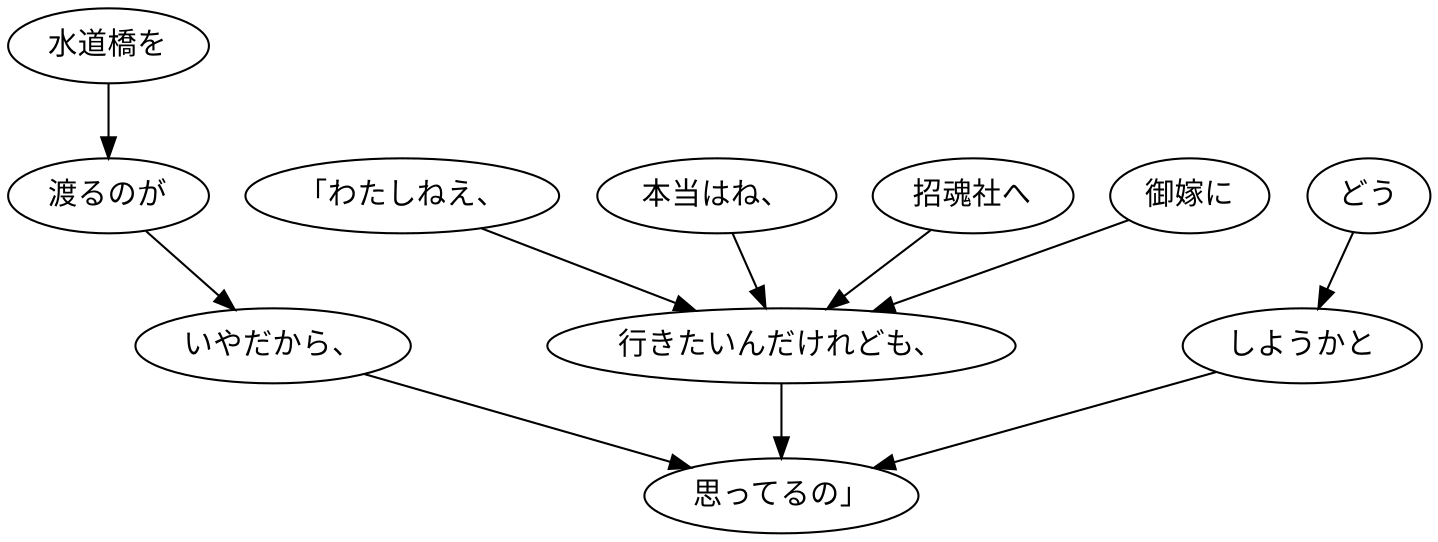 digraph graph7011 {
	node0 [label="「わたしねえ、"];
	node1 [label="本当はね、"];
	node2 [label="招魂社へ"];
	node3 [label="御嫁に"];
	node4 [label="行きたいんだけれども、"];
	node5 [label="水道橋を"];
	node6 [label="渡るのが"];
	node7 [label="いやだから、"];
	node8 [label="どう"];
	node9 [label="しようかと"];
	node10 [label="思ってるの」"];
	node0 -> node4;
	node1 -> node4;
	node2 -> node4;
	node3 -> node4;
	node4 -> node10;
	node5 -> node6;
	node6 -> node7;
	node7 -> node10;
	node8 -> node9;
	node9 -> node10;
}
